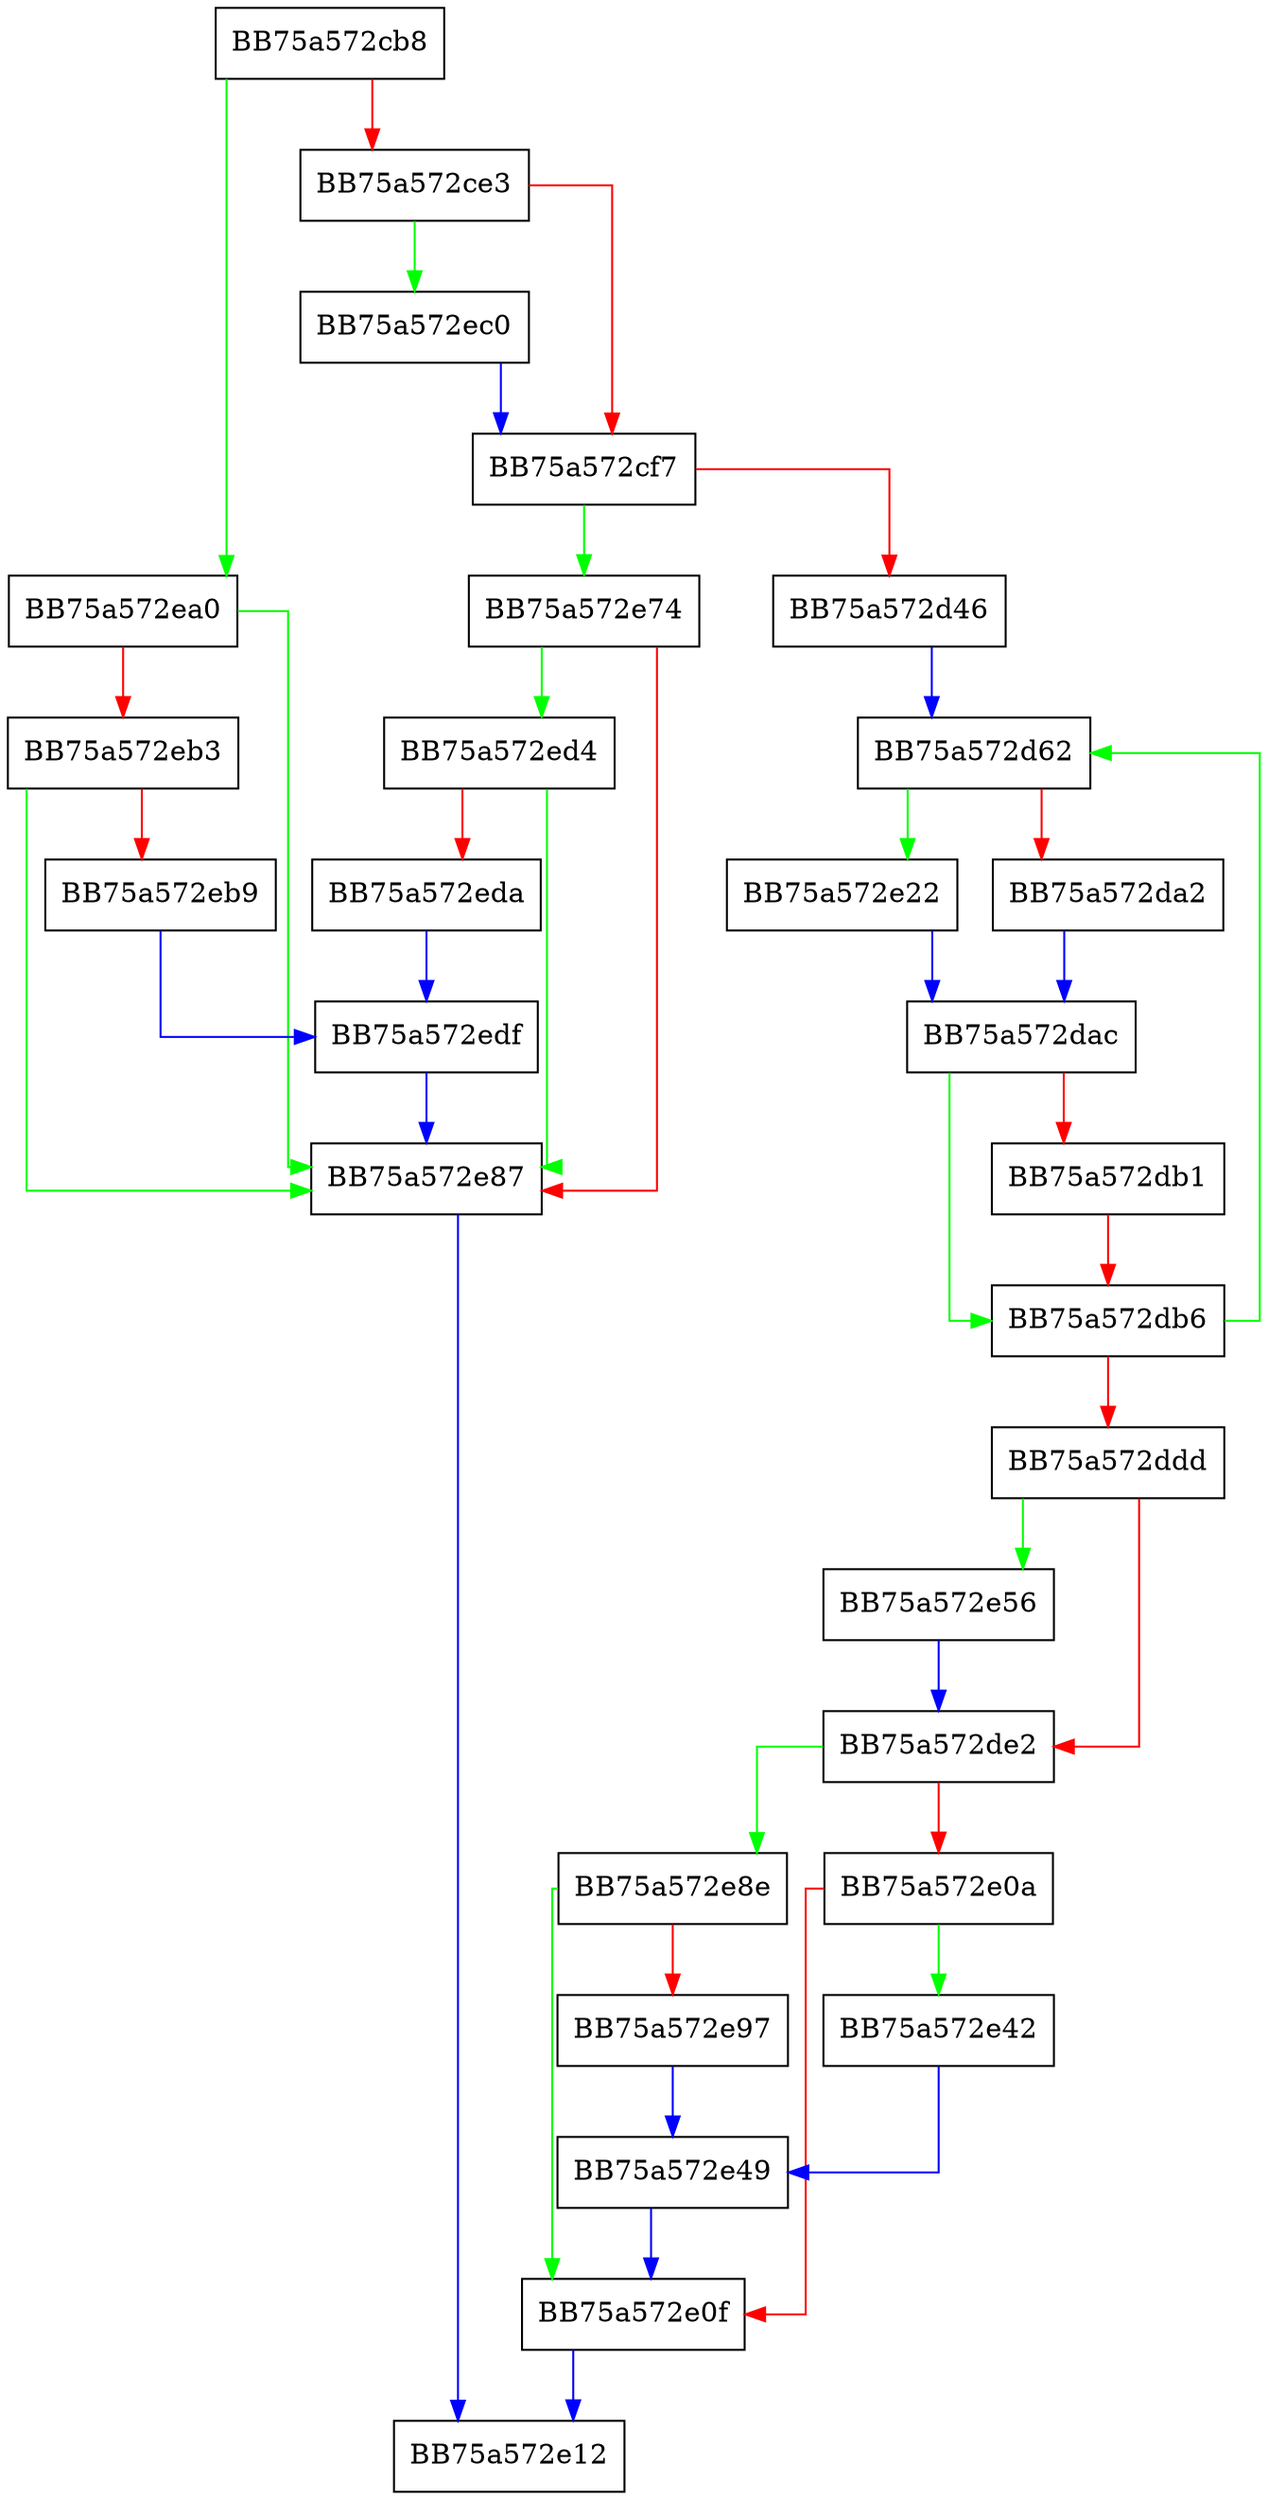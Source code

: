 digraph GetSortedMsiStreamList {
  node [shape="box"];
  graph [splines=ortho];
  BB75a572cb8 -> BB75a572ea0 [color="green"];
  BB75a572cb8 -> BB75a572ce3 [color="red"];
  BB75a572ce3 -> BB75a572ec0 [color="green"];
  BB75a572ce3 -> BB75a572cf7 [color="red"];
  BB75a572cf7 -> BB75a572e74 [color="green"];
  BB75a572cf7 -> BB75a572d46 [color="red"];
  BB75a572d46 -> BB75a572d62 [color="blue"];
  BB75a572d62 -> BB75a572e22 [color="green"];
  BB75a572d62 -> BB75a572da2 [color="red"];
  BB75a572da2 -> BB75a572dac [color="blue"];
  BB75a572dac -> BB75a572db6 [color="green"];
  BB75a572dac -> BB75a572db1 [color="red"];
  BB75a572db1 -> BB75a572db6 [color="red"];
  BB75a572db6 -> BB75a572d62 [color="green"];
  BB75a572db6 -> BB75a572ddd [color="red"];
  BB75a572ddd -> BB75a572e56 [color="green"];
  BB75a572ddd -> BB75a572de2 [color="red"];
  BB75a572de2 -> BB75a572e8e [color="green"];
  BB75a572de2 -> BB75a572e0a [color="red"];
  BB75a572e0a -> BB75a572e42 [color="green"];
  BB75a572e0a -> BB75a572e0f [color="red"];
  BB75a572e0f -> BB75a572e12 [color="blue"];
  BB75a572e22 -> BB75a572dac [color="blue"];
  BB75a572e42 -> BB75a572e49 [color="blue"];
  BB75a572e49 -> BB75a572e0f [color="blue"];
  BB75a572e56 -> BB75a572de2 [color="blue"];
  BB75a572e74 -> BB75a572ed4 [color="green"];
  BB75a572e74 -> BB75a572e87 [color="red"];
  BB75a572e87 -> BB75a572e12 [color="blue"];
  BB75a572e8e -> BB75a572e0f [color="green"];
  BB75a572e8e -> BB75a572e97 [color="red"];
  BB75a572e97 -> BB75a572e49 [color="blue"];
  BB75a572ea0 -> BB75a572e87 [color="green"];
  BB75a572ea0 -> BB75a572eb3 [color="red"];
  BB75a572eb3 -> BB75a572e87 [color="green"];
  BB75a572eb3 -> BB75a572eb9 [color="red"];
  BB75a572eb9 -> BB75a572edf [color="blue"];
  BB75a572ec0 -> BB75a572cf7 [color="blue"];
  BB75a572ed4 -> BB75a572e87 [color="green"];
  BB75a572ed4 -> BB75a572eda [color="red"];
  BB75a572eda -> BB75a572edf [color="blue"];
  BB75a572edf -> BB75a572e87 [color="blue"];
}